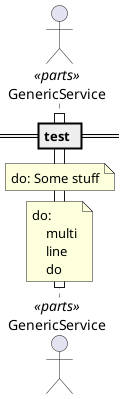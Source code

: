 @startuml Do

== test ==

actor "GenericService" as GenericService <<parts>>

activate GenericService
note over GenericService
do: Some stuff
end note
note over GenericService
do:
    multi
    line
    do
end note

deactivate GenericService

@enduml
